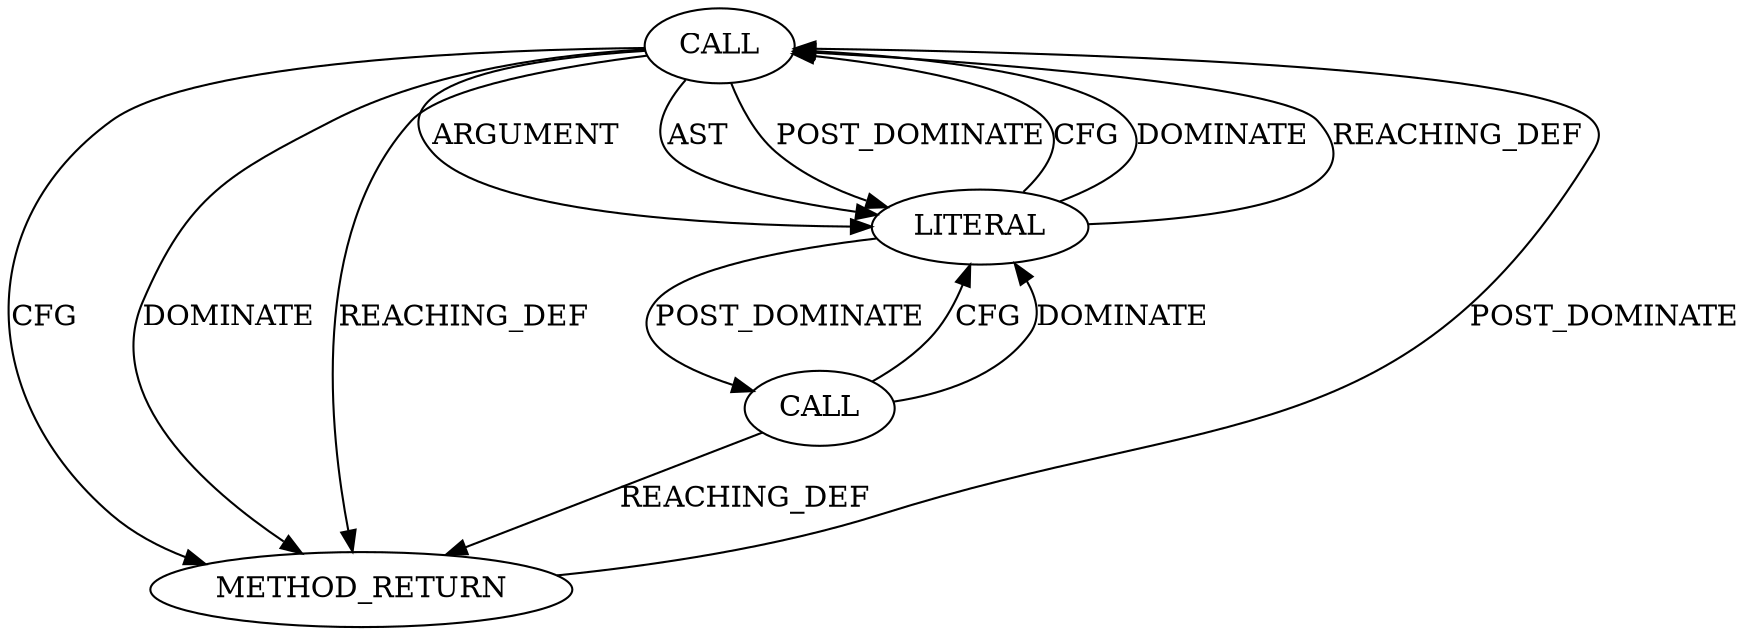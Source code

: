 digraph {
  30064771143[label=CALL ARGUMENT_INDEX="-1" CODE="pthread_exit(0)" COLUMN_NUMBER="5" DISPATCH_TYPE="STATIC_DISPATCH" LINE_NUMBER="90" METHOD_FULL_NAME="pthread_exit" NAME="pthread_exit" ORDER="7" SIGNATURE="" TYPE_FULL_NAME="ANY"]
  128849018881[label=METHOD_RETURN CODE="RET" COLUMN_NUMBER="1" EVALUATION_STRATEGY="BY_VALUE" LINE_NUMBER="68" ORDER="3" TYPE_FULL_NAME="void*"]
  30064771141[label=CALL ARGUMENT_INDEX="-1" CODE="pthread_mutex_unlock(&work_mutex)" COLUMN_NUMBER="5" DISPATCH_TYPE="STATIC_DISPATCH" LINE_NUMBER="89" METHOD_FULL_NAME="pthread_mutex_unlock" NAME="pthread_mutex_unlock" ORDER="6" SIGNATURE="" TYPE_FULL_NAME="ANY"]
  90194313247[label=LITERAL ARGUMENT_INDEX="1" CODE="0" COLUMN_NUMBER="18" LINE_NUMBER="90" ORDER="1" TYPE_FULL_NAME="int"]
  30064771141 -> 90194313247 [label=CFG]
  30064771141 -> 90194313247 [label=DOMINATE]
  30064771141 -> 128849018881 [label=REACHING_DEF]
  30064771143 -> 90194313247 [label=ARGUMENT]
  30064771143 -> 90194313247 [label=AST]
  30064771143 -> 128849018881 [label=CFG]
  30064771143 -> 128849018881 [label=DOMINATE]
  30064771143 -> 90194313247 [label=POST_DOMINATE]
  30064771143 -> 128849018881 [label=REACHING_DEF]
  90194313247 -> 30064771143 [label=CFG]
  90194313247 -> 30064771143 [label=DOMINATE]
  90194313247 -> 30064771141 [label=POST_DOMINATE]
  90194313247 -> 30064771143 [label=REACHING_DEF]
  128849018881 -> 30064771143 [label=POST_DOMINATE]
}